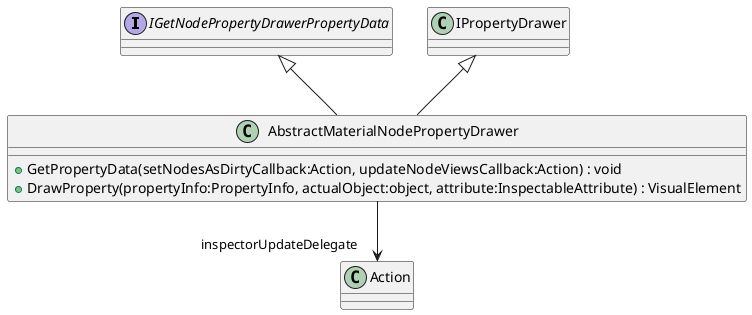 @startuml
interface IGetNodePropertyDrawerPropertyData {
}
class AbstractMaterialNodePropertyDrawer {
    + GetPropertyData(setNodesAsDirtyCallback:Action, updateNodeViewsCallback:Action) : void
    + DrawProperty(propertyInfo:PropertyInfo, actualObject:object, attribute:InspectableAttribute) : VisualElement
}
IPropertyDrawer <|-- AbstractMaterialNodePropertyDrawer
IGetNodePropertyDrawerPropertyData <|-- AbstractMaterialNodePropertyDrawer
AbstractMaterialNodePropertyDrawer --> "inspectorUpdateDelegate" Action
@enduml

